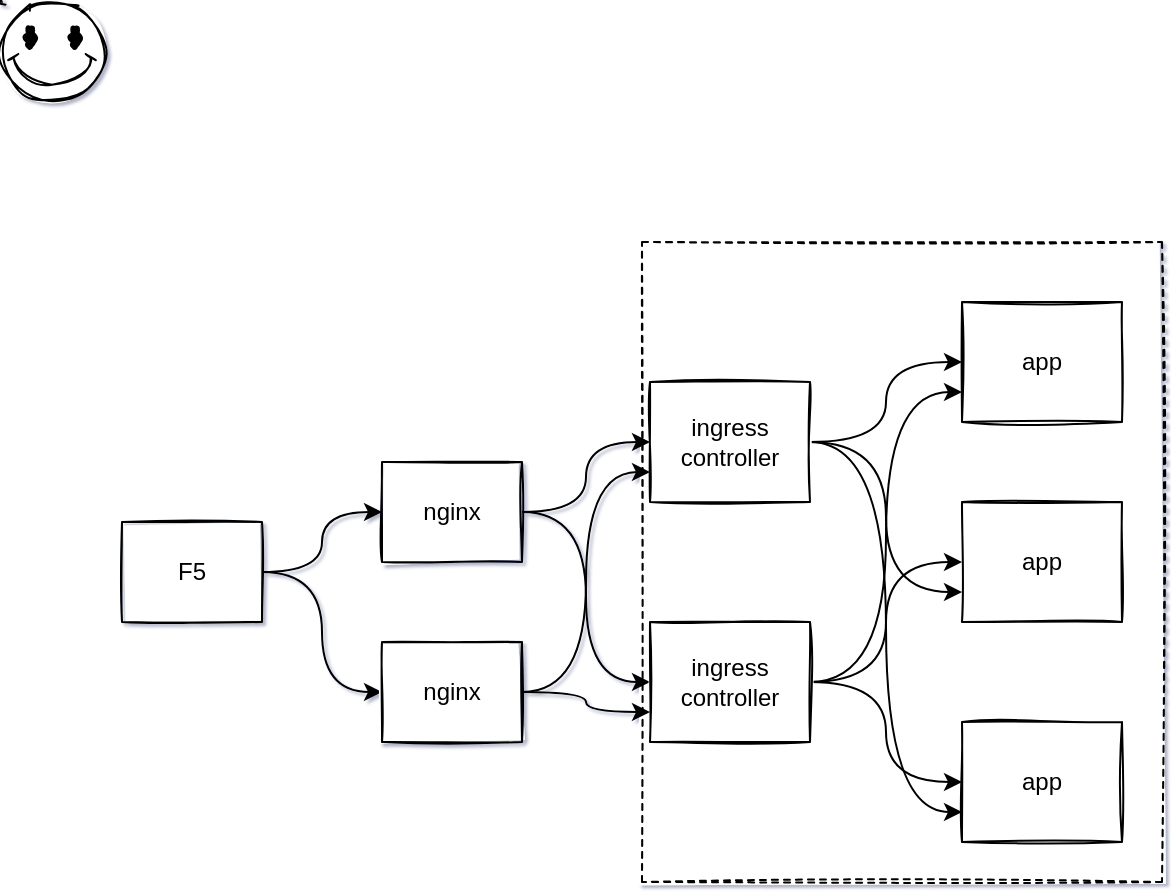 <mxfile version="14.5.1" type="github">
  <diagram id="QW8w5Bt1t6qifFjIvAK8" name="Page-1">
    <mxGraphModel dx="1422" dy="762" grid="1" gridSize="10" guides="1" tooltips="1" connect="1" arrows="1" fold="1" page="1" pageScale="1" pageWidth="827" pageHeight="1169" background="#FFFFFF" math="0" shadow="1">
      <root>
        <mxCell id="0" />
        <mxCell id="1" parent="0" />
        <mxCell id="Bz-eQqFB0bVjf4XRfLj9-8" value="&lt;div style=&quot;text-align: justify&quot;&gt;&lt;br&gt;&lt;/div&gt;" style="rounded=0;whiteSpace=wrap;html=1;sketch=1;shadow=0;dashed=1;align=center;" parent="1" vertex="1">
          <mxGeometry x="330" y="220" width="260" height="320" as="geometry" />
        </mxCell>
        <mxCell id="Bz-eQqFB0bVjf4XRfLj9-3" value="app" style="rounded=0;whiteSpace=wrap;html=1;sketch=1;shadow=0;" parent="1" vertex="1">
          <mxGeometry x="490" y="250" width="80" height="60" as="geometry" />
        </mxCell>
        <mxCell id="xzuIkPBd3BGm1Y_iF8E4-12" style="edgeStyle=orthogonalEdgeStyle;curved=1;rounded=0;orthogonalLoop=1;jettySize=auto;html=1;exitX=1;exitY=0.5;exitDx=0;exitDy=0;entryX=0;entryY=0.5;entryDx=0;entryDy=0;" edge="1" parent="1" source="Bz-eQqFB0bVjf4XRfLj9-4" target="xzuIkPBd3BGm1Y_iF8E4-4">
          <mxGeometry relative="1" as="geometry" />
        </mxCell>
        <mxCell id="xzuIkPBd3BGm1Y_iF8E4-13" style="edgeStyle=orthogonalEdgeStyle;curved=1;rounded=0;orthogonalLoop=1;jettySize=auto;html=1;entryX=0;entryY=0.5;entryDx=0;entryDy=0;" edge="1" parent="1" source="Bz-eQqFB0bVjf4XRfLj9-4" target="xzuIkPBd3BGm1Y_iF8E4-5">
          <mxGeometry relative="1" as="geometry" />
        </mxCell>
        <mxCell id="Bz-eQqFB0bVjf4XRfLj9-4" value="nginx" style="rounded=0;whiteSpace=wrap;html=1;sketch=1;shadow=0;" parent="1" vertex="1">
          <mxGeometry x="200" y="330" width="70" height="50" as="geometry" />
        </mxCell>
        <mxCell id="Bz-eQqFB0bVjf4XRfLj9-7" value="" style="verticalLabelPosition=bottom;verticalAlign=top;html=1;shape=mxgraph.basic.smiley;shadow=0;sketch=1;" parent="1" vertex="1">
          <mxGeometry x="10" y="100" width="50" height="50" as="geometry" />
        </mxCell>
        <mxCell id="xzuIkPBd3BGm1Y_iF8E4-10" style="edgeStyle=orthogonalEdgeStyle;rounded=0;orthogonalLoop=1;jettySize=auto;html=1;exitX=1;exitY=0.5;exitDx=0;exitDy=0;entryX=0;entryY=0.5;entryDx=0;entryDy=0;curved=1;" edge="1" parent="1" source="Bz-eQqFB0bVjf4XRfLj9-9" target="Bz-eQqFB0bVjf4XRfLj9-4">
          <mxGeometry relative="1" as="geometry" />
        </mxCell>
        <mxCell id="xzuIkPBd3BGm1Y_iF8E4-11" style="edgeStyle=orthogonalEdgeStyle;curved=1;rounded=0;orthogonalLoop=1;jettySize=auto;html=1;entryX=0;entryY=0.5;entryDx=0;entryDy=0;" edge="1" parent="1" source="Bz-eQqFB0bVjf4XRfLj9-9" target="xzuIkPBd3BGm1Y_iF8E4-7">
          <mxGeometry relative="1" as="geometry" />
        </mxCell>
        <mxCell id="Bz-eQqFB0bVjf4XRfLj9-9" value="F5" style="rounded=0;whiteSpace=wrap;html=1;sketch=1;shadow=0;" parent="1" vertex="1">
          <mxGeometry x="70" y="360" width="70" height="50" as="geometry" />
        </mxCell>
        <mxCell id="xzuIkPBd3BGm1Y_iF8E4-1" value="app" style="rounded=0;whiteSpace=wrap;html=1;sketch=1;shadow=0;" vertex="1" parent="1">
          <mxGeometry x="490" y="460" width="80" height="60" as="geometry" />
        </mxCell>
        <mxCell id="xzuIkPBd3BGm1Y_iF8E4-2" value="app" style="rounded=0;whiteSpace=wrap;html=1;sketch=1;shadow=0;" vertex="1" parent="1">
          <mxGeometry x="490" y="350" width="80" height="60" as="geometry" />
        </mxCell>
        <mxCell id="xzuIkPBd3BGm1Y_iF8E4-16" style="edgeStyle=orthogonalEdgeStyle;curved=1;rounded=0;orthogonalLoop=1;jettySize=auto;html=1;entryX=0;entryY=0.5;entryDx=0;entryDy=0;" edge="1" parent="1" source="xzuIkPBd3BGm1Y_iF8E4-4" target="Bz-eQqFB0bVjf4XRfLj9-3">
          <mxGeometry relative="1" as="geometry" />
        </mxCell>
        <mxCell id="xzuIkPBd3BGm1Y_iF8E4-17" style="edgeStyle=orthogonalEdgeStyle;curved=1;rounded=0;orthogonalLoop=1;jettySize=auto;html=1;entryX=0;entryY=0.75;entryDx=0;entryDy=0;" edge="1" parent="1" source="xzuIkPBd3BGm1Y_iF8E4-4" target="xzuIkPBd3BGm1Y_iF8E4-2">
          <mxGeometry relative="1" as="geometry" />
        </mxCell>
        <mxCell id="xzuIkPBd3BGm1Y_iF8E4-18" style="edgeStyle=orthogonalEdgeStyle;curved=1;rounded=0;orthogonalLoop=1;jettySize=auto;html=1;entryX=0;entryY=0.75;entryDx=0;entryDy=0;" edge="1" parent="1" source="xzuIkPBd3BGm1Y_iF8E4-4" target="xzuIkPBd3BGm1Y_iF8E4-1">
          <mxGeometry relative="1" as="geometry" />
        </mxCell>
        <mxCell id="xzuIkPBd3BGm1Y_iF8E4-4" value="ingress&lt;br&gt;controller" style="rounded=0;whiteSpace=wrap;html=1;sketch=1;shadow=0;" vertex="1" parent="1">
          <mxGeometry x="334" y="290" width="80" height="60" as="geometry" />
        </mxCell>
        <mxCell id="xzuIkPBd3BGm1Y_iF8E4-19" style="edgeStyle=orthogonalEdgeStyle;curved=1;rounded=0;orthogonalLoop=1;jettySize=auto;html=1;entryX=0;entryY=0.75;entryDx=0;entryDy=0;" edge="1" parent="1" source="xzuIkPBd3BGm1Y_iF8E4-5" target="Bz-eQqFB0bVjf4XRfLj9-3">
          <mxGeometry relative="1" as="geometry" />
        </mxCell>
        <mxCell id="xzuIkPBd3BGm1Y_iF8E4-20" style="edgeStyle=orthogonalEdgeStyle;curved=1;rounded=0;orthogonalLoop=1;jettySize=auto;html=1;entryX=0;entryY=0.5;entryDx=0;entryDy=0;" edge="1" parent="1" source="xzuIkPBd3BGm1Y_iF8E4-5" target="xzuIkPBd3BGm1Y_iF8E4-2">
          <mxGeometry relative="1" as="geometry" />
        </mxCell>
        <mxCell id="xzuIkPBd3BGm1Y_iF8E4-21" style="edgeStyle=orthogonalEdgeStyle;curved=1;rounded=0;orthogonalLoop=1;jettySize=auto;html=1;entryX=0;entryY=0.5;entryDx=0;entryDy=0;" edge="1" parent="1" source="xzuIkPBd3BGm1Y_iF8E4-5" target="xzuIkPBd3BGm1Y_iF8E4-1">
          <mxGeometry relative="1" as="geometry" />
        </mxCell>
        <mxCell id="xzuIkPBd3BGm1Y_iF8E4-5" value="ingress&lt;br&gt;controller" style="rounded=0;whiteSpace=wrap;html=1;sketch=1;shadow=0;" vertex="1" parent="1">
          <mxGeometry x="334" y="410" width="80" height="60" as="geometry" />
        </mxCell>
        <mxCell id="xzuIkPBd3BGm1Y_iF8E4-14" style="edgeStyle=orthogonalEdgeStyle;curved=1;rounded=0;orthogonalLoop=1;jettySize=auto;html=1;entryX=0;entryY=0.75;entryDx=0;entryDy=0;" edge="1" parent="1" source="xzuIkPBd3BGm1Y_iF8E4-7" target="xzuIkPBd3BGm1Y_iF8E4-4">
          <mxGeometry relative="1" as="geometry" />
        </mxCell>
        <mxCell id="xzuIkPBd3BGm1Y_iF8E4-15" style="edgeStyle=orthogonalEdgeStyle;curved=1;rounded=0;orthogonalLoop=1;jettySize=auto;html=1;entryX=0;entryY=0.75;entryDx=0;entryDy=0;" edge="1" parent="1" source="xzuIkPBd3BGm1Y_iF8E4-7" target="xzuIkPBd3BGm1Y_iF8E4-5">
          <mxGeometry relative="1" as="geometry" />
        </mxCell>
        <mxCell id="xzuIkPBd3BGm1Y_iF8E4-7" value="nginx" style="rounded=0;whiteSpace=wrap;html=1;sketch=1;shadow=0;" vertex="1" parent="1">
          <mxGeometry x="200" y="420" width="70" height="50" as="geometry" />
        </mxCell>
      </root>
    </mxGraphModel>
  </diagram>
</mxfile>
